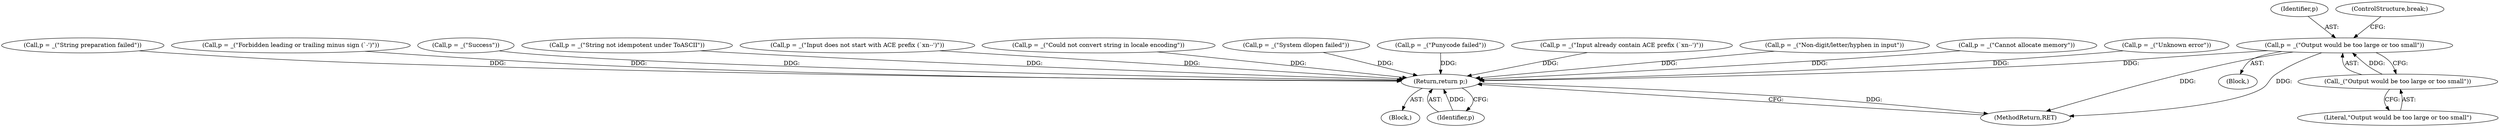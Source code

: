 digraph "0_savannah_2e97c2796581c27213962c77f5a8571a598f9a2e@pointer" {
"1000141" [label="(Call,p = _(\"Output would be too large or too small\"))"];
"1000143" [label="(Call,_(\"Output would be too large or too small\"))"];
"1000188" [label="(Return,return p;)"];
"1000143" [label="(Call,_(\"Output would be too large or too small\"))"];
"1000190" [label="(MethodReturn,RET)"];
"1000177" [label="(Call,p = _(\"System dlopen failed\"))"];
"1000141" [label="(Call,p = _(\"Output would be too large or too small\"))"];
"1000123" [label="(Call,p = _(\"Punycode failed\"))"];
"1000159" [label="(Call,p = _(\"Input already contain ACE prefix (`xn--')\"))"];
"1000142" [label="(Identifier,p)"];
"1000129" [label="(Call,p = _(\"Non-digit/letter/hyphen in input\"))"];
"1000145" [label="(ControlStructure,break;)"];
"1000171" [label="(Call,p = _(\"Cannot allocate memory\"))"];
"1000183" [label="(Call,p = _(\"Unknown error\"))"];
"1000144" [label="(Literal,\"Output would be too large or too small\")"];
"1000117" [label="(Call,p = _(\"String preparation failed\"))"];
"1000189" [label="(Identifier,p)"];
"1000135" [label="(Call,p = _(\"Forbidden leading or trailing minus sign (`-')\"))"];
"1000111" [label="(Call,p = _(\"Success\"))"];
"1000102" [label="(Block,)"];
"1000153" [label="(Call,p = _(\"String not idempotent under ToASCII\"))"];
"1000109" [label="(Block,)"];
"1000188" [label="(Return,return p;)"];
"1000147" [label="(Call,p = _(\"Input does not start with ACE prefix (`xn--')\"))"];
"1000165" [label="(Call,p = _(\"Could not convert string in locale encoding\"))"];
"1000141" -> "1000109"  [label="AST: "];
"1000141" -> "1000143"  [label="CFG: "];
"1000142" -> "1000141"  [label="AST: "];
"1000143" -> "1000141"  [label="AST: "];
"1000145" -> "1000141"  [label="CFG: "];
"1000141" -> "1000190"  [label="DDG: "];
"1000141" -> "1000190"  [label="DDG: "];
"1000143" -> "1000141"  [label="DDG: "];
"1000141" -> "1000188"  [label="DDG: "];
"1000143" -> "1000144"  [label="CFG: "];
"1000144" -> "1000143"  [label="AST: "];
"1000188" -> "1000102"  [label="AST: "];
"1000188" -> "1000189"  [label="CFG: "];
"1000189" -> "1000188"  [label="AST: "];
"1000190" -> "1000188"  [label="CFG: "];
"1000188" -> "1000190"  [label="DDG: "];
"1000189" -> "1000188"  [label="DDG: "];
"1000177" -> "1000188"  [label="DDG: "];
"1000129" -> "1000188"  [label="DDG: "];
"1000159" -> "1000188"  [label="DDG: "];
"1000147" -> "1000188"  [label="DDG: "];
"1000117" -> "1000188"  [label="DDG: "];
"1000111" -> "1000188"  [label="DDG: "];
"1000153" -> "1000188"  [label="DDG: "];
"1000135" -> "1000188"  [label="DDG: "];
"1000123" -> "1000188"  [label="DDG: "];
"1000171" -> "1000188"  [label="DDG: "];
"1000165" -> "1000188"  [label="DDG: "];
"1000183" -> "1000188"  [label="DDG: "];
}
